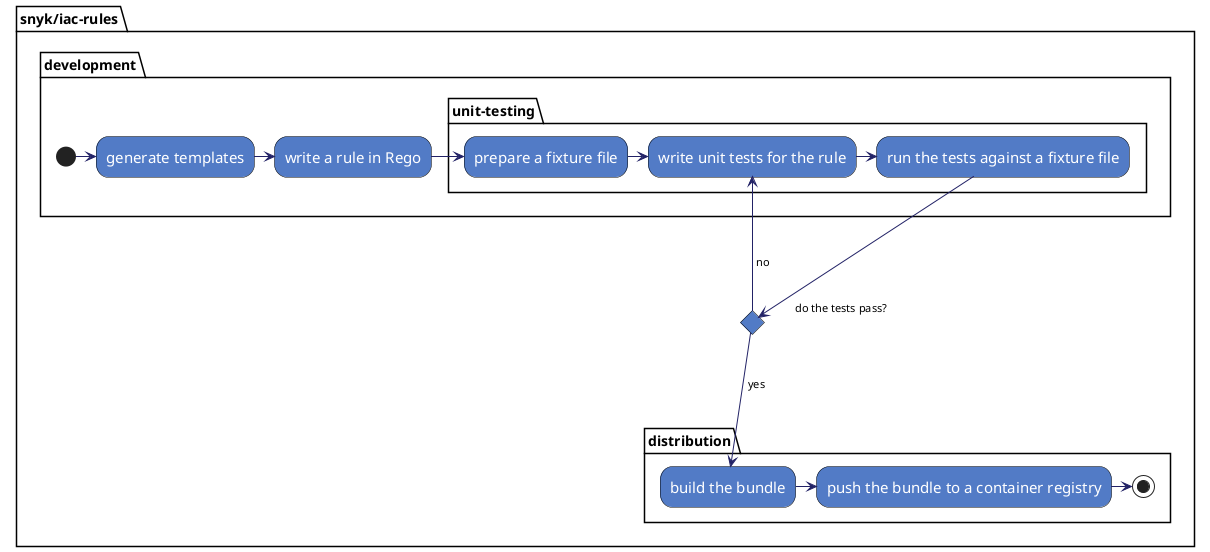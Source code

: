 @startuml
skinparam activity {
    FontColor          white
    AttributeFontColor white
    FontSize           15
    AttributeFontSize  15
    AttributeFontname  Corbel
    BackgroundColor    #527BC6
    BorderColor        black
    ArrowColor         #222266
}

partition snyk/iac-rules {
    partition development {
        (*) -r> "generate templates"
        -r>"write a rule in Rego"
        partition unit-testing {
              -r> "prepare a fixture file"
              -r> "write unit tests for the rule"
              -r> "run the tests against a fixture file"
        }
    }
    ---> if "        do the tests pass?" then
    partition distribution {
        --->[ yes] "build the bundle"
        -r> "push the bundle to a container registry"
        -r> (*)
    }
    else
        endif
    --> [ no] "write unit tests for the rule"
}
@enduml